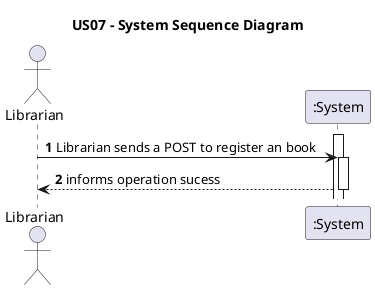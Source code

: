 @startuml
'https://plantuml.com/sequence-diagram

title US07 - System Sequence Diagram

autoactivate on
autonumber



actor "Librarian" as Librarian
participant ":System" as System

activate System



Librarian -> System: Librarian sends a POST to register an book
System --> Librarian: informs operation sucess


@enduml
